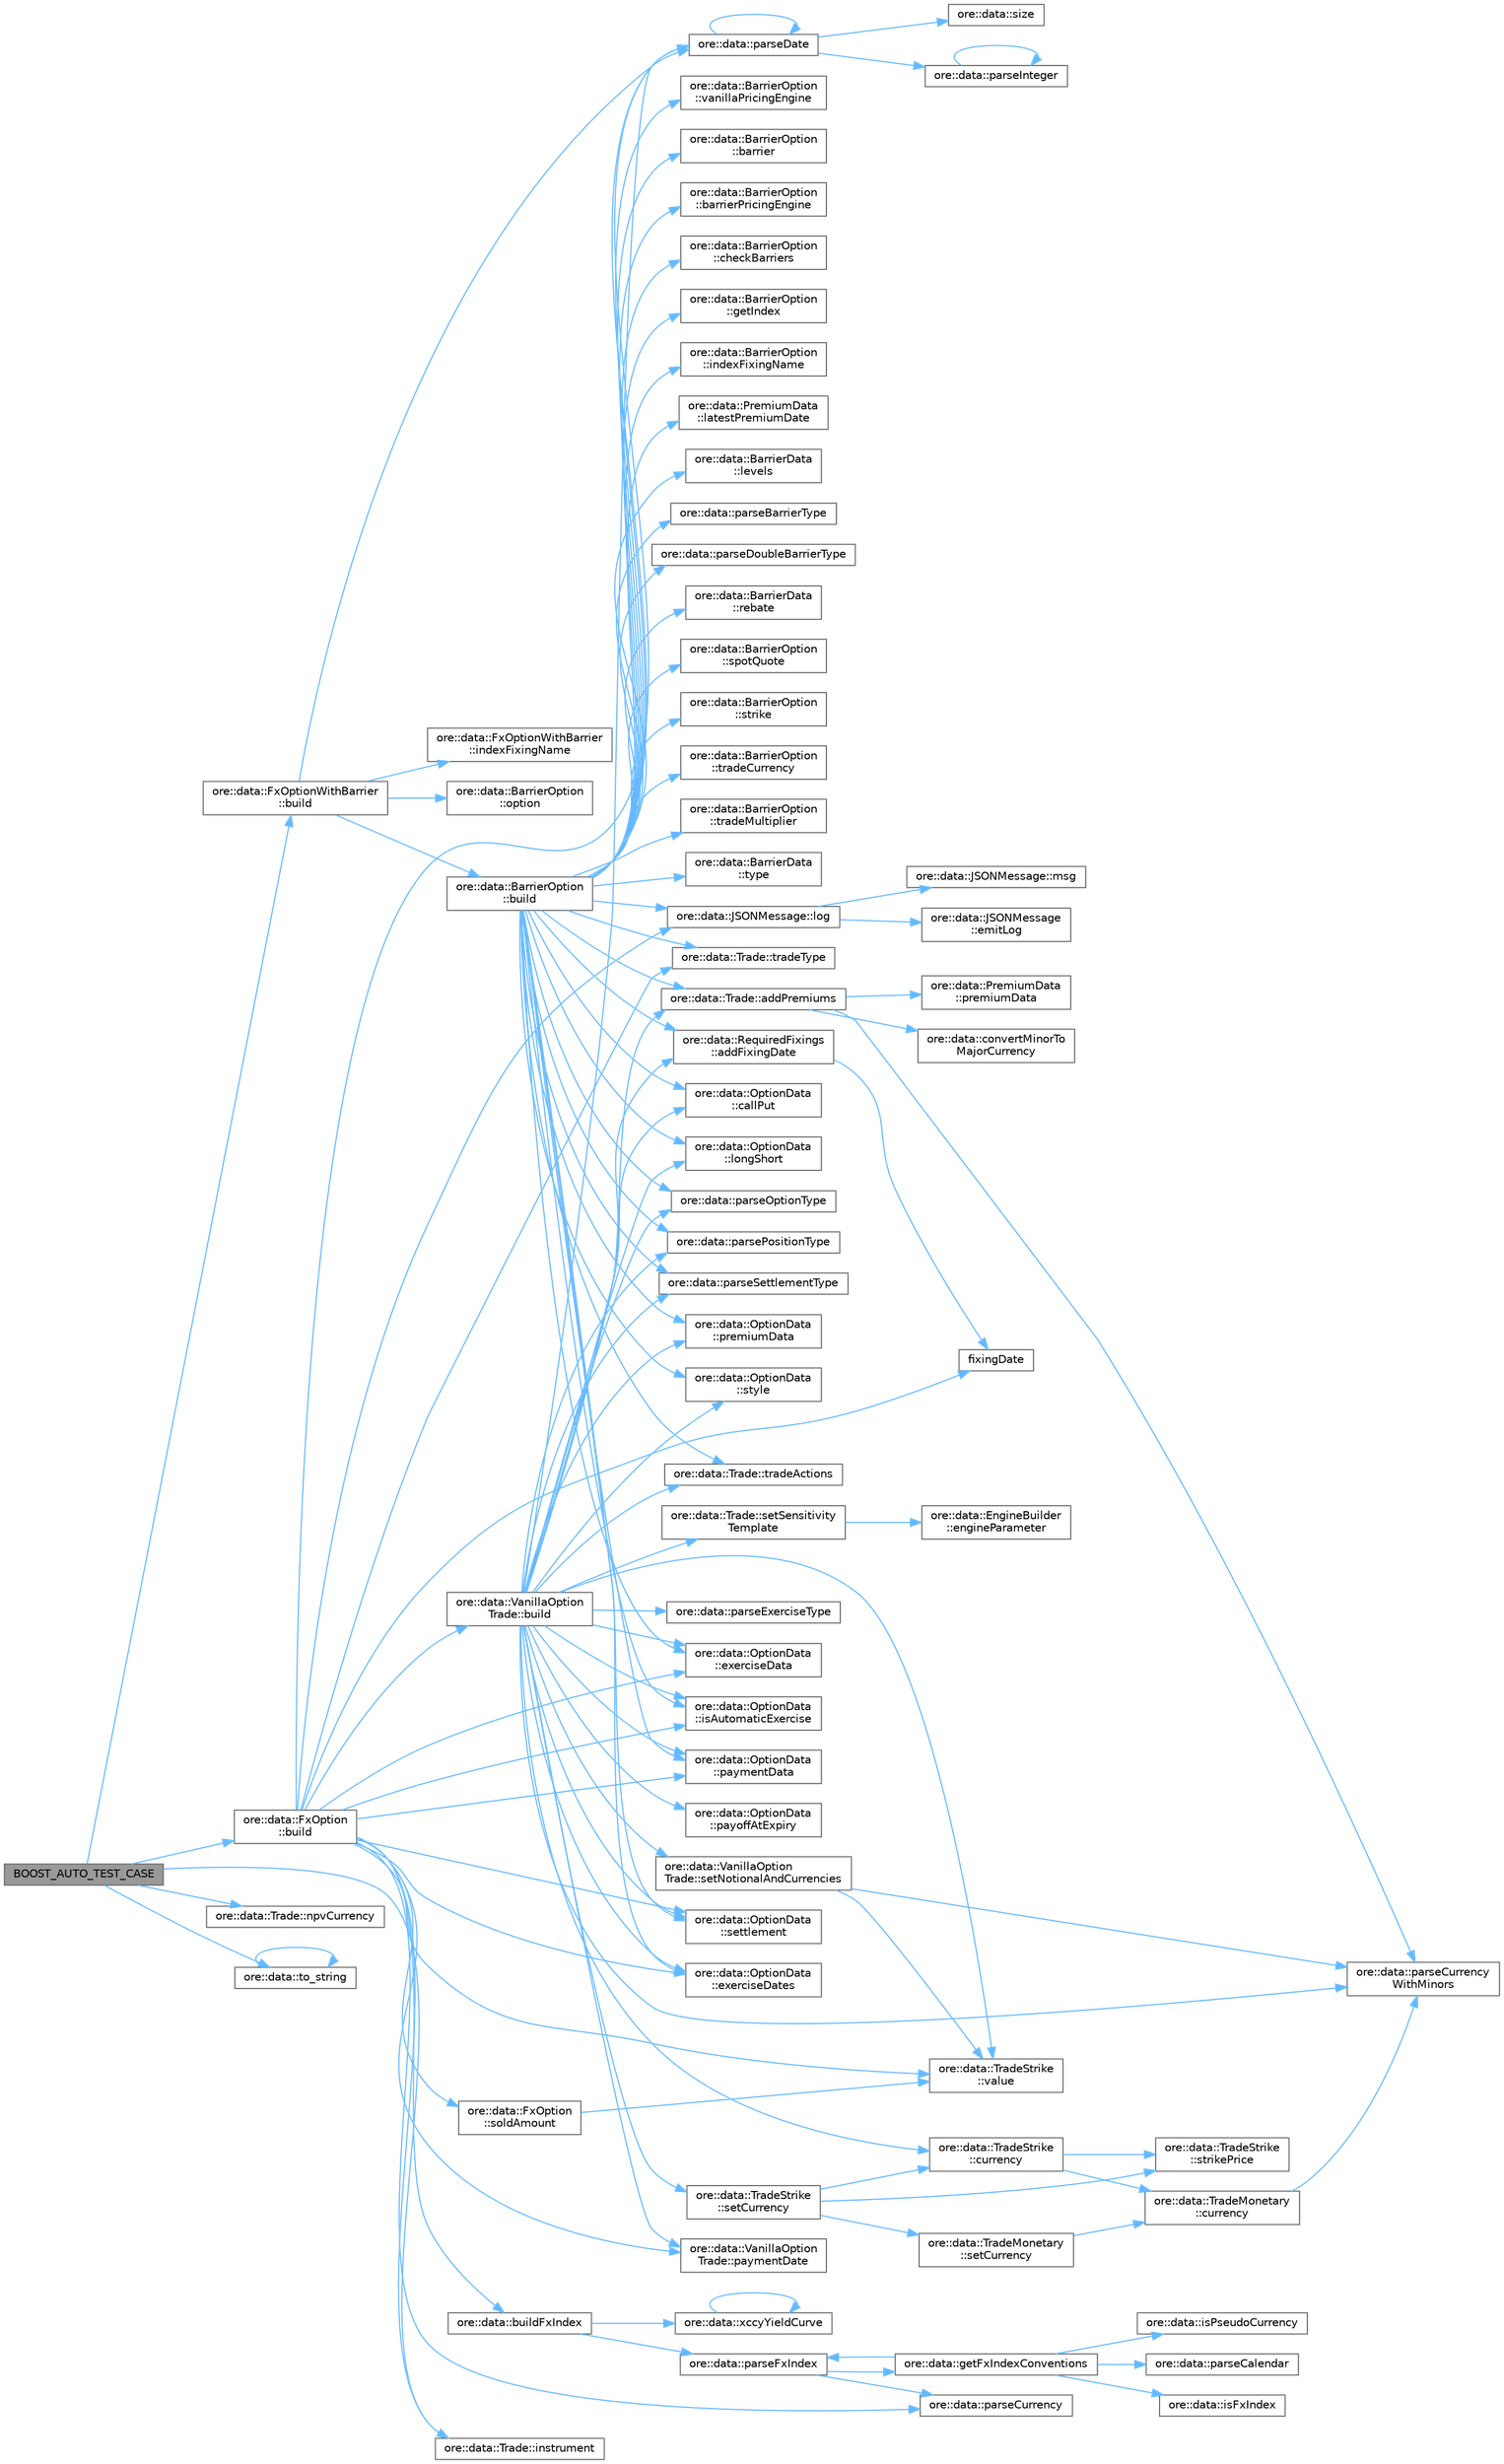 digraph "BOOST_AUTO_TEST_CASE"
{
 // INTERACTIVE_SVG=YES
 // LATEX_PDF_SIZE
  bgcolor="transparent";
  edge [fontname=Helvetica,fontsize=10,labelfontname=Helvetica,labelfontsize=10];
  node [fontname=Helvetica,fontsize=10,shape=box,height=0.2,width=0.4];
  rankdir="LR";
  Node1 [label="BOOST_AUTO_TEST_CASE",height=0.2,width=0.4,color="gray40", fillcolor="grey60", style="filled", fontcolor="black",tooltip=" "];
  Node1 -> Node2 [color="steelblue1",style="solid"];
  Node2 [label="ore::data::FxOption\l::build",height=0.2,width=0.4,color="grey40", fillcolor="white", style="filled",URL="$classore_1_1data_1_1_fx_option.html#af7b69d5b18d278257927e32b10a23ee6",tooltip="Build QuantLib/QuantExt instrument, link pricing engine."];
  Node2 -> Node3 [color="steelblue1",style="solid"];
  Node3 [label="ore::data::VanillaOption\lTrade::build",height=0.2,width=0.4,color="grey40", fillcolor="white", style="filled",URL="$classore_1_1data_1_1_vanilla_option_trade.html#af7b69d5b18d278257927e32b10a23ee6",tooltip="Build QuantLib/QuantExt instrument, link pricing engine."];
  Node3 -> Node4 [color="steelblue1",style="solid"];
  Node4 [label="ore::data::RequiredFixings\l::addFixingDate",height=0.2,width=0.4,color="grey40", fillcolor="white", style="filled",URL="$classore_1_1data_1_1_required_fixings.html#ab7dfe7e5dd7a3d8d8f67fc9096a3c57d",tooltip=" "];
  Node4 -> Node5 [color="steelblue1",style="solid"];
  Node5 [label="fixingDate",height=0.2,width=0.4,color="grey40", fillcolor="white", style="filled",URL="C:/dev/ORE/documentation/QuantExt/doc/quantext.tag$namespace_quant_ext_1_1_zero_inflation.html#a57de786c1c8988b6da9d354282b4b370",tooltip=" "];
  Node3 -> Node6 [color="steelblue1",style="solid"];
  Node6 [label="ore::data::Trade::addPremiums",height=0.2,width=0.4,color="grey40", fillcolor="white", style="filled",URL="$classore_1_1data_1_1_trade.html#a775ea85ca706b8f39e0b3c24a1262b57",tooltip=" "];
  Node6 -> Node7 [color="steelblue1",style="solid"];
  Node7 [label="ore::data::convertMinorTo\lMajorCurrency",height=0.2,width=0.4,color="grey40", fillcolor="white", style="filled",URL="$group__utilities.html#ga63a24b69574b9f0dc9f49cddbcaa242e",tooltip="Convert a value from a minor ccy to major."];
  Node6 -> Node8 [color="steelblue1",style="solid"];
  Node8 [label="ore::data::parseCurrency\lWithMinors",height=0.2,width=0.4,color="grey40", fillcolor="white", style="filled",URL="$group__utilities.html#ga5816082aca07feca7ec905758bd09392",tooltip="Convert text to QuantLib::Currency."];
  Node6 -> Node9 [color="steelblue1",style="solid"];
  Node9 [label="ore::data::PremiumData\l::premiumData",height=0.2,width=0.4,color="grey40", fillcolor="white", style="filled",URL="$classore_1_1data_1_1_premium_data.html#a123c02cf2a8c6d52ae16203dbde172fa",tooltip=" "];
  Node3 -> Node10 [color="steelblue1",style="solid"];
  Node10 [label="ore::data::OptionData\l::callPut",height=0.2,width=0.4,color="grey40", fillcolor="white", style="filled",URL="$classore_1_1data_1_1_option_data.html#a26e655a989f3bd0e0fd895fd3bd50497",tooltip=" "];
  Node3 -> Node11 [color="steelblue1",style="solid"];
  Node11 [label="ore::data::TradeStrike\l::currency",height=0.2,width=0.4,color="grey40", fillcolor="white", style="filled",URL="$classore_1_1data_1_1_trade_strike.html#a79ae4d803e6ff99821ed6f7e674898f7",tooltip=" "];
  Node11 -> Node12 [color="steelblue1",style="solid"];
  Node12 [label="ore::data::TradeMonetary\l::currency",height=0.2,width=0.4,color="grey40", fillcolor="white", style="filled",URL="$classore_1_1data_1_1_trade_monetary.html#a2fd1bb34ef1df644354f3c6872bb90ff",tooltip=" "];
  Node12 -> Node8 [color="steelblue1",style="solid"];
  Node11 -> Node13 [color="steelblue1",style="solid"];
  Node13 [label="ore::data::TradeStrike\l::strikePrice",height=0.2,width=0.4,color="grey40", fillcolor="white", style="filled",URL="$classore_1_1data_1_1_trade_strike.html#af95e1cce2d25b241417ca60f5be7ea65",tooltip=" "];
  Node3 -> Node14 [color="steelblue1",style="solid"];
  Node14 [label="ore::data::OptionData\l::exerciseData",height=0.2,width=0.4,color="grey40", fillcolor="white", style="filled",URL="$classore_1_1data_1_1_option_data.html#ab55874deb46a8404d56db05d2b6e7e9c",tooltip=" "];
  Node3 -> Node15 [color="steelblue1",style="solid"];
  Node15 [label="ore::data::OptionData\l::exerciseDates",height=0.2,width=0.4,color="grey40", fillcolor="white", style="filled",URL="$classore_1_1data_1_1_option_data.html#af82897aa671c01e0988878f1476ef9b8",tooltip=" "];
  Node3 -> Node16 [color="steelblue1",style="solid"];
  Node16 [label="ore::data::OptionData\l::isAutomaticExercise",height=0.2,width=0.4,color="grey40", fillcolor="white", style="filled",URL="$classore_1_1data_1_1_option_data.html#aac4007ef1d4cf94ee4a6597839e9846b",tooltip="Automatic exercise assumed false if not explicitly provided."];
  Node3 -> Node17 [color="steelblue1",style="solid"];
  Node17 [label="ore::data::OptionData\l::longShort",height=0.2,width=0.4,color="grey40", fillcolor="white", style="filled",URL="$classore_1_1data_1_1_option_data.html#a50b9f07b1c2bd1b4fea7f2e7da7fdb2b",tooltip=" "];
  Node3 -> Node8 [color="steelblue1",style="solid"];
  Node3 -> Node18 [color="steelblue1",style="solid"];
  Node18 [label="ore::data::parseDate",height=0.2,width=0.4,color="grey40", fillcolor="white", style="filled",URL="$group__utilities.html#ga59b5fdda574d90facae95dec2d13040d",tooltip="Convert std::string to QuantLib::Date."];
  Node18 -> Node18 [color="steelblue1",style="solid"];
  Node18 -> Node19 [color="steelblue1",style="solid"];
  Node19 [label="ore::data::parseInteger",height=0.2,width=0.4,color="grey40", fillcolor="white", style="filled",URL="$group__utilities.html#gaecd67eda4fb5f4859bb8f6d383547721",tooltip="Convert text to QuantLib::Integer."];
  Node19 -> Node19 [color="steelblue1",style="solid"];
  Node18 -> Node20 [color="steelblue1",style="solid"];
  Node20 [label="ore::data::size",height=0.2,width=0.4,color="grey40", fillcolor="white", style="filled",URL="$namespaceore_1_1data.html#a777e216dee6069b548bb87da7152699e",tooltip=" "];
  Node3 -> Node21 [color="steelblue1",style="solid"];
  Node21 [label="ore::data::parseExerciseType",height=0.2,width=0.4,color="grey40", fillcolor="white", style="filled",URL="$group__utilities.html#ga20c18a22a7c42fb8d358d9778a956011",tooltip="Convert text to QuantLib::Exercise::Type."];
  Node3 -> Node22 [color="steelblue1",style="solid"];
  Node22 [label="ore::data::parseOptionType",height=0.2,width=0.4,color="grey40", fillcolor="white", style="filled",URL="$group__utilities.html#gafba82f05ecaf8827537fb3144f436002",tooltip="Convert text to QuantLib::Option::Type."];
  Node3 -> Node23 [color="steelblue1",style="solid"];
  Node23 [label="ore::data::parsePositionType",height=0.2,width=0.4,color="grey40", fillcolor="white", style="filled",URL="$group__utilities.html#ga71937c757a73b33221be6ce6a8046839",tooltip="Convert text to QuantLib::Position::Type."];
  Node3 -> Node24 [color="steelblue1",style="solid"];
  Node24 [label="ore::data::parseSettlementType",height=0.2,width=0.4,color="grey40", fillcolor="white", style="filled",URL="$group__utilities.html#gaedc713e911316c8eb473fdaf83fcfaa6",tooltip="Convert text to QuantLib::Settlement::Type."];
  Node3 -> Node25 [color="steelblue1",style="solid"];
  Node25 [label="ore::data::OptionData\l::paymentData",height=0.2,width=0.4,color="grey40", fillcolor="white", style="filled",URL="$classore_1_1data_1_1_option_data.html#aaf9f088b33dedab37e1b4e1b7d01502c",tooltip=" "];
  Node3 -> Node26 [color="steelblue1",style="solid"];
  Node26 [label="ore::data::VanillaOption\lTrade::paymentDate",height=0.2,width=0.4,color="grey40", fillcolor="white", style="filled",URL="$classore_1_1data_1_1_vanilla_option_trade.html#aa9d67cb6d3421238c05aa530e7f42885",tooltip=" "];
  Node3 -> Node27 [color="steelblue1",style="solid"];
  Node27 [label="ore::data::OptionData\l::payoffAtExpiry",height=0.2,width=0.4,color="grey40", fillcolor="white", style="filled",URL="$classore_1_1data_1_1_option_data.html#aa84255ed88a50b2ba174afe04df43ed8",tooltip=" "];
  Node3 -> Node28 [color="steelblue1",style="solid"];
  Node28 [label="ore::data::OptionData\l::premiumData",height=0.2,width=0.4,color="grey40", fillcolor="white", style="filled",URL="$classore_1_1data_1_1_option_data.html#adcb66e32b32e9b291c5a6f37e82c5692",tooltip=" "];
  Node3 -> Node29 [color="steelblue1",style="solid"];
  Node29 [label="ore::data::TradeStrike\l::setCurrency",height=0.2,width=0.4,color="grey40", fillcolor="white", style="filled",URL="$classore_1_1data_1_1_trade_strike.html#a56307f76ba467cb0eaa001badcc11b4c",tooltip=" "];
  Node29 -> Node11 [color="steelblue1",style="solid"];
  Node29 -> Node30 [color="steelblue1",style="solid"];
  Node30 [label="ore::data::TradeMonetary\l::setCurrency",height=0.2,width=0.4,color="grey40", fillcolor="white", style="filled",URL="$classore_1_1data_1_1_trade_monetary.html#a56307f76ba467cb0eaa001badcc11b4c",tooltip=" "];
  Node30 -> Node12 [color="steelblue1",style="solid"];
  Node29 -> Node13 [color="steelblue1",style="solid"];
  Node3 -> Node31 [color="steelblue1",style="solid"];
  Node31 [label="ore::data::VanillaOption\lTrade::setNotionalAndCurrencies",height=0.2,width=0.4,color="grey40", fillcolor="white", style="filled",URL="$classore_1_1data_1_1_vanilla_option_trade.html#a412e144fa3140f658a7476ab85fb6677",tooltip=" "];
  Node31 -> Node8 [color="steelblue1",style="solid"];
  Node31 -> Node32 [color="steelblue1",style="solid"];
  Node32 [label="ore::data::TradeStrike\l::value",height=0.2,width=0.4,color="grey40", fillcolor="white", style="filled",URL="$classore_1_1data_1_1_trade_strike.html#ab0070e2cd9d998541431e9aba2e5583b",tooltip=" "];
  Node3 -> Node33 [color="steelblue1",style="solid"];
  Node33 [label="ore::data::Trade::setSensitivity\lTemplate",height=0.2,width=0.4,color="grey40", fillcolor="white", style="filled",URL="$classore_1_1data_1_1_trade.html#a788e0abfac5089ac015b7d71dbda25e3",tooltip=" "];
  Node33 -> Node34 [color="steelblue1",style="solid"];
  Node34 [label="ore::data::EngineBuilder\l::engineParameter",height=0.2,width=0.4,color="grey40", fillcolor="white", style="filled",URL="$classore_1_1data_1_1_engine_builder.html#a9d7654707f3b935dcf6a7b19df70c085",tooltip=" "];
  Node3 -> Node35 [color="steelblue1",style="solid"];
  Node35 [label="ore::data::OptionData\l::settlement",height=0.2,width=0.4,color="grey40", fillcolor="white", style="filled",URL="$classore_1_1data_1_1_option_data.html#a77098ad5025357188934116cfc632fd3",tooltip=" "];
  Node3 -> Node36 [color="steelblue1",style="solid"];
  Node36 [label="ore::data::OptionData\l::style",height=0.2,width=0.4,color="grey40", fillcolor="white", style="filled",URL="$classore_1_1data_1_1_option_data.html#a657c7d1172af0024c7594ad4082a040e",tooltip=" "];
  Node3 -> Node37 [color="steelblue1",style="solid"];
  Node37 [label="ore::data::Trade::tradeActions",height=0.2,width=0.4,color="grey40", fillcolor="white", style="filled",URL="$classore_1_1data_1_1_trade.html#a009f004d62a7bce6dd0e870f8389cd85",tooltip="Set the trade actions."];
  Node3 -> Node32 [color="steelblue1",style="solid"];
  Node2 -> Node38 [color="steelblue1",style="solid"];
  Node38 [label="ore::data::buildFxIndex",height=0.2,width=0.4,color="grey40", fillcolor="white", style="filled",URL="$namespaceore_1_1data.html#ae313b95f8a3ab32f9ef5fbb83ac3254f",tooltip=" "];
  Node38 -> Node39 [color="steelblue1",style="solid"];
  Node39 [label="ore::data::parseFxIndex",height=0.2,width=0.4,color="grey40", fillcolor="white", style="filled",URL="$group__utilities.html#ga4c161c978377952d86a509a855e564b6",tooltip="Convert std::string to QuantExt::FxIndex."];
  Node39 -> Node40 [color="steelblue1",style="solid"];
  Node40 [label="ore::data::getFxIndexConventions",height=0.2,width=0.4,color="grey40", fillcolor="white", style="filled",URL="$namespaceore_1_1data.html#a924eb5d1881d31c82ac8abbdc15a5027",tooltip=" "];
  Node40 -> Node41 [color="steelblue1",style="solid"];
  Node41 [label="ore::data::isFxIndex",height=0.2,width=0.4,color="grey40", fillcolor="white", style="filled",URL="$namespaceore_1_1data.html#a123e19b0fac4f5124a8c26bad300de0e",tooltip=" "];
  Node40 -> Node42 [color="steelblue1",style="solid"];
  Node42 [label="ore::data::isPseudoCurrency",height=0.2,width=0.4,color="grey40", fillcolor="white", style="filled",URL="$group__utilities.html#gac0cf10eef45b9d706e29e7eb2ddddc90",tooltip="check for pseudo currency = precious metal or crypto currency *‍/"];
  Node40 -> Node43 [color="steelblue1",style="solid"];
  Node43 [label="ore::data::parseCalendar",height=0.2,width=0.4,color="grey40", fillcolor="white", style="filled",URL="$group__utilities.html#ga0f72d6fcccae10a674bdcd5095200f14",tooltip="Convert text to QuantLib::Calendar."];
  Node40 -> Node39 [color="steelblue1",style="solid"];
  Node39 -> Node44 [color="steelblue1",style="solid"];
  Node44 [label="ore::data::parseCurrency",height=0.2,width=0.4,color="grey40", fillcolor="white", style="filled",URL="$group__utilities.html#ga6e9e781a58e78200301c76161589fc7b",tooltip="Convert text to QuantLib::Currency."];
  Node38 -> Node45 [color="steelblue1",style="solid"];
  Node45 [label="ore::data::xccyYieldCurve",height=0.2,width=0.4,color="grey40", fillcolor="white", style="filled",URL="$namespaceore_1_1data.html#a02864b97f8a5f61c74d6b78ca65d7c30",tooltip=" "];
  Node45 -> Node45 [color="steelblue1",style="solid"];
  Node2 -> Node14 [color="steelblue1",style="solid"];
  Node2 -> Node15 [color="steelblue1",style="solid"];
  Node2 -> Node5 [color="steelblue1",style="solid"];
  Node2 -> Node46 [color="steelblue1",style="solid"];
  Node46 [label="ore::data::Trade::instrument",height=0.2,width=0.4,color="grey40", fillcolor="white", style="filled",URL="$classore_1_1data_1_1_trade.html#ab3d8229601e97b4e292049439f105630",tooltip=" "];
  Node2 -> Node16 [color="steelblue1",style="solid"];
  Node2 -> Node47 [color="steelblue1",style="solid"];
  Node47 [label="ore::data::JSONMessage::log",height=0.2,width=0.4,color="grey40", fillcolor="white", style="filled",URL="$classore_1_1data_1_1_j_s_o_n_message.html#a5e21eca2668ed948bdc409b19a78e5bb",tooltip="generate Boost log record to pass to corresponding sinks"];
  Node47 -> Node48 [color="steelblue1",style="solid"];
  Node48 [label="ore::data::JSONMessage\l::emitLog",height=0.2,width=0.4,color="grey40", fillcolor="white", style="filled",URL="$classore_1_1data_1_1_j_s_o_n_message.html#a6a9077605df871e6e961dd0099645b35",tooltip="generate Boost log record - this method is called by log()"];
  Node47 -> Node49 [color="steelblue1",style="solid"];
  Node49 [label="ore::data::JSONMessage::msg",height=0.2,width=0.4,color="grey40", fillcolor="white", style="filled",URL="$classore_1_1data_1_1_j_s_o_n_message.html#a39f83a0ab38c425a8844c8892b93d69e",tooltip="return a std::string for the log file"];
  Node2 -> Node44 [color="steelblue1",style="solid"];
  Node2 -> Node18 [color="steelblue1",style="solid"];
  Node2 -> Node25 [color="steelblue1",style="solid"];
  Node2 -> Node26 [color="steelblue1",style="solid"];
  Node2 -> Node35 [color="steelblue1",style="solid"];
  Node2 -> Node50 [color="steelblue1",style="solid"];
  Node50 [label="ore::data::FxOption\l::soldAmount",height=0.2,width=0.4,color="grey40", fillcolor="white", style="filled",URL="$classore_1_1data_1_1_fx_option.html#a183d400a1f3c3aed4d1de7e1a964ddf9",tooltip=" "];
  Node50 -> Node32 [color="steelblue1",style="solid"];
  Node2 -> Node51 [color="steelblue1",style="solid"];
  Node51 [label="ore::data::Trade::tradeType",height=0.2,width=0.4,color="grey40", fillcolor="white", style="filled",URL="$classore_1_1data_1_1_trade.html#aec03b18fc42a659e6dca829a82659809",tooltip=" "];
  Node2 -> Node32 [color="steelblue1",style="solid"];
  Node1 -> Node52 [color="steelblue1",style="solid"];
  Node52 [label="ore::data::FxOptionWithBarrier\l::build",height=0.2,width=0.4,color="grey40", fillcolor="white", style="filled",URL="$classore_1_1data_1_1_fx_option_with_barrier.html#a023906d726fdb4d1f906576fe597c579",tooltip=" "];
  Node52 -> Node53 [color="steelblue1",style="solid"];
  Node53 [label="ore::data::BarrierOption\l::build",height=0.2,width=0.4,color="grey40", fillcolor="white", style="filled",URL="$classore_1_1data_1_1_barrier_option.html#ab1db499ff5e65c59fd2009d62276fdaf",tooltip="Build QuantLib/QuantExt instrument, link pricing engine."];
  Node53 -> Node4 [color="steelblue1",style="solid"];
  Node53 -> Node6 [color="steelblue1",style="solid"];
  Node53 -> Node54 [color="steelblue1",style="solid"];
  Node54 [label="ore::data::BarrierOption\l::barrier",height=0.2,width=0.4,color="grey40", fillcolor="white", style="filled",URL="$classore_1_1data_1_1_barrier_option.html#a1c358c97a8920ec5f7ad00767f7520b8",tooltip=" "];
  Node53 -> Node55 [color="steelblue1",style="solid"];
  Node55 [label="ore::data::BarrierOption\l::barrierPricingEngine",height=0.2,width=0.4,color="grey40", fillcolor="white", style="filled",URL="$classore_1_1data_1_1_barrier_option.html#aa00fa859a7ded860193ebb6297b5e993",tooltip=" "];
  Node53 -> Node10 [color="steelblue1",style="solid"];
  Node53 -> Node56 [color="steelblue1",style="solid"];
  Node56 [label="ore::data::BarrierOption\l::checkBarriers",height=0.2,width=0.4,color="grey40", fillcolor="white", style="filled",URL="$classore_1_1data_1_1_barrier_option.html#a566fdf95f454e8801d9e9a8d58465230",tooltip="check validity of barriers"];
  Node53 -> Node14 [color="steelblue1",style="solid"];
  Node53 -> Node15 [color="steelblue1",style="solid"];
  Node53 -> Node57 [color="steelblue1",style="solid"];
  Node57 [label="ore::data::BarrierOption\l::getIndex",height=0.2,width=0.4,color="grey40", fillcolor="white", style="filled",URL="$classore_1_1data_1_1_barrier_option.html#ae11dd36a88f137ca94410d052cfdc776",tooltip=" "];
  Node53 -> Node58 [color="steelblue1",style="solid"];
  Node58 [label="ore::data::BarrierOption\l::indexFixingName",height=0.2,width=0.4,color="grey40", fillcolor="white", style="filled",URL="$classore_1_1data_1_1_barrier_option.html#a236e4de7990e5eacfaffcd6a612ff495",tooltip=" "];
  Node53 -> Node16 [color="steelblue1",style="solid"];
  Node53 -> Node59 [color="steelblue1",style="solid"];
  Node59 [label="ore::data::PremiumData\l::latestPremiumDate",height=0.2,width=0.4,color="grey40", fillcolor="white", style="filled",URL="$classore_1_1data_1_1_premium_data.html#a598752f30f469e9e4decec69bc4feff1",tooltip=" "];
  Node53 -> Node60 [color="steelblue1",style="solid"];
  Node60 [label="ore::data::BarrierData\l::levels",height=0.2,width=0.4,color="grey40", fillcolor="white", style="filled",URL="$classore_1_1data_1_1_barrier_data.html#adf36fc42a1b0663a77133c9a5a7cef32",tooltip=" "];
  Node53 -> Node47 [color="steelblue1",style="solid"];
  Node53 -> Node17 [color="steelblue1",style="solid"];
  Node53 -> Node61 [color="steelblue1",style="solid"];
  Node61 [label="ore::data::parseBarrierType",height=0.2,width=0.4,color="grey40", fillcolor="white", style="filled",URL="$group__utilities.html#gab90425924b36d115487ef18cc4578df6",tooltip="Convert std::string to QuantLib::BarrierType."];
  Node53 -> Node18 [color="steelblue1",style="solid"];
  Node53 -> Node62 [color="steelblue1",style="solid"];
  Node62 [label="ore::data::parseDoubleBarrierType",height=0.2,width=0.4,color="grey40", fillcolor="white", style="filled",URL="$group__utilities.html#ga4da64fe042d47aa9190f63f6d67c1c3c",tooltip="Convert std::string to QuantLib::DoubleBarrierType."];
  Node53 -> Node22 [color="steelblue1",style="solid"];
  Node53 -> Node23 [color="steelblue1",style="solid"];
  Node53 -> Node24 [color="steelblue1",style="solid"];
  Node53 -> Node25 [color="steelblue1",style="solid"];
  Node53 -> Node28 [color="steelblue1",style="solid"];
  Node53 -> Node63 [color="steelblue1",style="solid"];
  Node63 [label="ore::data::BarrierData\l::rebate",height=0.2,width=0.4,color="grey40", fillcolor="white", style="filled",URL="$classore_1_1data_1_1_barrier_data.html#a6ca526fc90592d85399bfe2f8d25e943",tooltip=" "];
  Node53 -> Node35 [color="steelblue1",style="solid"];
  Node53 -> Node64 [color="steelblue1",style="solid"];
  Node64 [label="ore::data::BarrierOption\l::spotQuote",height=0.2,width=0.4,color="grey40", fillcolor="white", style="filled",URL="$classore_1_1data_1_1_barrier_option.html#ab6943b0f23b614bac7c84924a703cd16",tooltip=" "];
  Node53 -> Node65 [color="steelblue1",style="solid"];
  Node65 [label="ore::data::BarrierOption\l::strike",height=0.2,width=0.4,color="grey40", fillcolor="white", style="filled",URL="$classore_1_1data_1_1_barrier_option.html#adfee6bdc2b08cadb484a6b9c781ce6c9",tooltip=" "];
  Node53 -> Node36 [color="steelblue1",style="solid"];
  Node53 -> Node37 [color="steelblue1",style="solid"];
  Node53 -> Node66 [color="steelblue1",style="solid"];
  Node66 [label="ore::data::BarrierOption\l::tradeCurrency",height=0.2,width=0.4,color="grey40", fillcolor="white", style="filled",URL="$classore_1_1data_1_1_barrier_option.html#a4b02a0150a563bc8fad9eb1168e0ee34",tooltip=" "];
  Node53 -> Node67 [color="steelblue1",style="solid"];
  Node67 [label="ore::data::BarrierOption\l::tradeMultiplier",height=0.2,width=0.4,color="grey40", fillcolor="white", style="filled",URL="$classore_1_1data_1_1_barrier_option.html#a3c7846e19cb638c2568167985442bead",tooltip=" "];
  Node53 -> Node51 [color="steelblue1",style="solid"];
  Node53 -> Node68 [color="steelblue1",style="solid"];
  Node68 [label="ore::data::BarrierData\l::type",height=0.2,width=0.4,color="grey40", fillcolor="white", style="filled",URL="$classore_1_1data_1_1_barrier_data.html#a4acb75b8abcd83a41915c116edbd003c",tooltip=" "];
  Node53 -> Node69 [color="steelblue1",style="solid"];
  Node69 [label="ore::data::BarrierOption\l::vanillaPricingEngine",height=0.2,width=0.4,color="grey40", fillcolor="white", style="filled",URL="$classore_1_1data_1_1_barrier_option.html#a059a40a2fc2c41faea6859607beee194",tooltip=" "];
  Node52 -> Node70 [color="steelblue1",style="solid"];
  Node70 [label="ore::data::FxOptionWithBarrier\l::indexFixingName",height=0.2,width=0.4,color="grey40", fillcolor="white", style="filled",URL="$classore_1_1data_1_1_fx_option_with_barrier.html#af93443b8e4eb94ab22124a0f32684e5d",tooltip=" "];
  Node52 -> Node71 [color="steelblue1",style="solid"];
  Node71 [label="ore::data::BarrierOption\l::option",height=0.2,width=0.4,color="grey40", fillcolor="white", style="filled",URL="$classore_1_1data_1_1_barrier_option.html#a3ddb1d33311d0754a7818a0cc6400be3",tooltip=" "];
  Node52 -> Node18 [color="steelblue1",style="solid"];
  Node1 -> Node46 [color="steelblue1",style="solid"];
  Node1 -> Node72 [color="steelblue1",style="solid"];
  Node72 [label="ore::data::Trade::npvCurrency",height=0.2,width=0.4,color="grey40", fillcolor="white", style="filled",URL="$classore_1_1data_1_1_trade.html#ab608f905cf0f396c76743c3b3198a768",tooltip=" "];
  Node1 -> Node73 [color="steelblue1",style="solid"];
  Node73 [label="ore::data::to_string",height=0.2,width=0.4,color="grey40", fillcolor="white", style="filled",URL="$namespaceore_1_1data.html#a86651dfeb5c18ee891f7a4734d8cf455",tooltip=" "];
  Node73 -> Node73 [color="steelblue1",style="solid"];
}
